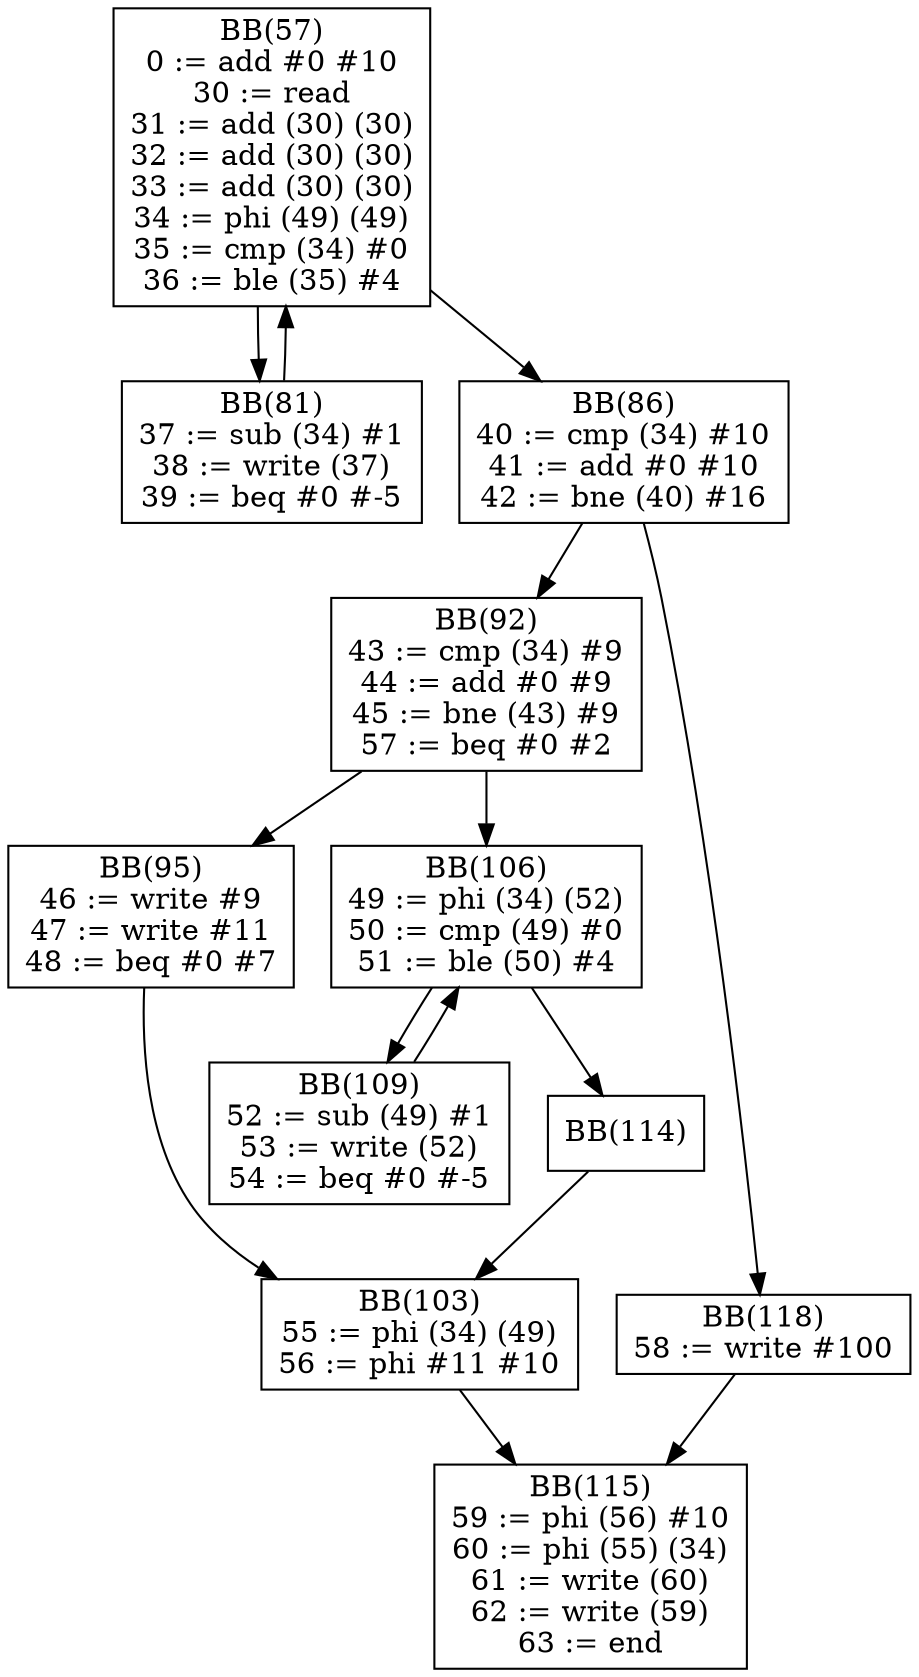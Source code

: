 digraph G {
bb57[shape = box, label = "BB(57)\n" + "0 := add #0 #10\n" + "30 := read\n" + "31 := add (30) (30)\n" + "32 := add (30) (30)\n" + "33 := add (30) (30)\n" + "34 := phi (49) (49)\n" + "35 := cmp (34) #0\n" + "36 := ble (35) #4\n"];
bb81[shape = box, label = "BB(81)\n" + "37 := sub (34) #1\n" + "38 := write (37)\n" + "39 := beq #0 #-5\n"];
bb86[shape = box, label = "BB(86)\n" + "40 := cmp (34) #10\n" + "41 := add #0 #10\n" + "42 := bne (40) #16\n"];
bb92[shape = box, label = "BB(92)\n" + "43 := cmp (34) #9\n" + "44 := add #0 #9\n" + "45 := bne (43) #9\n" + "57 := beq #0 #2\n"];
bb118[shape = box, label = "BB(118)\n" + "58 := write #100\n"];
bb95[shape = box, label = "BB(95)\n" + "46 := write #9\n" + "47 := write #11\n" + "48 := beq #0 #7\n"];
bb106[shape = box, label = "BB(106)\n" + "49 := phi (34) (52)\n" + "50 := cmp (49) #0\n" + "51 := ble (50) #4\n"];
bb115[shape = box, label = "BB(115)\n" + "59 := phi (56) #10\n" + "60 := phi (55) (34)\n" + "61 := write (60)\n" + "62 := write (59)\n" + "63 := end\n"];
bb103[shape = box, label = "BB(103)\n" + "55 := phi (34) (49)\n" + "56 := phi #11 #10\n"];
bb109[shape = box, label = "BB(109)\n" + "52 := sub (49) #1\n" + "53 := write (52)\n" + "54 := beq #0 #-5\n"];
bb114[shape = box, label = "BB(114)\n"];
bb57 -> bb81;
bb57 -> bb86;
bb81 -> bb57;
bb86 -> bb92;
bb86 -> bb118;
bb92 -> bb95;
bb92 -> bb106;
bb118 -> bb115;
bb95 -> bb103;
bb106 -> bb109;
bb106 -> bb114;
bb103 -> bb115;
bb109 -> bb106;
bb114 -> bb103;
}
